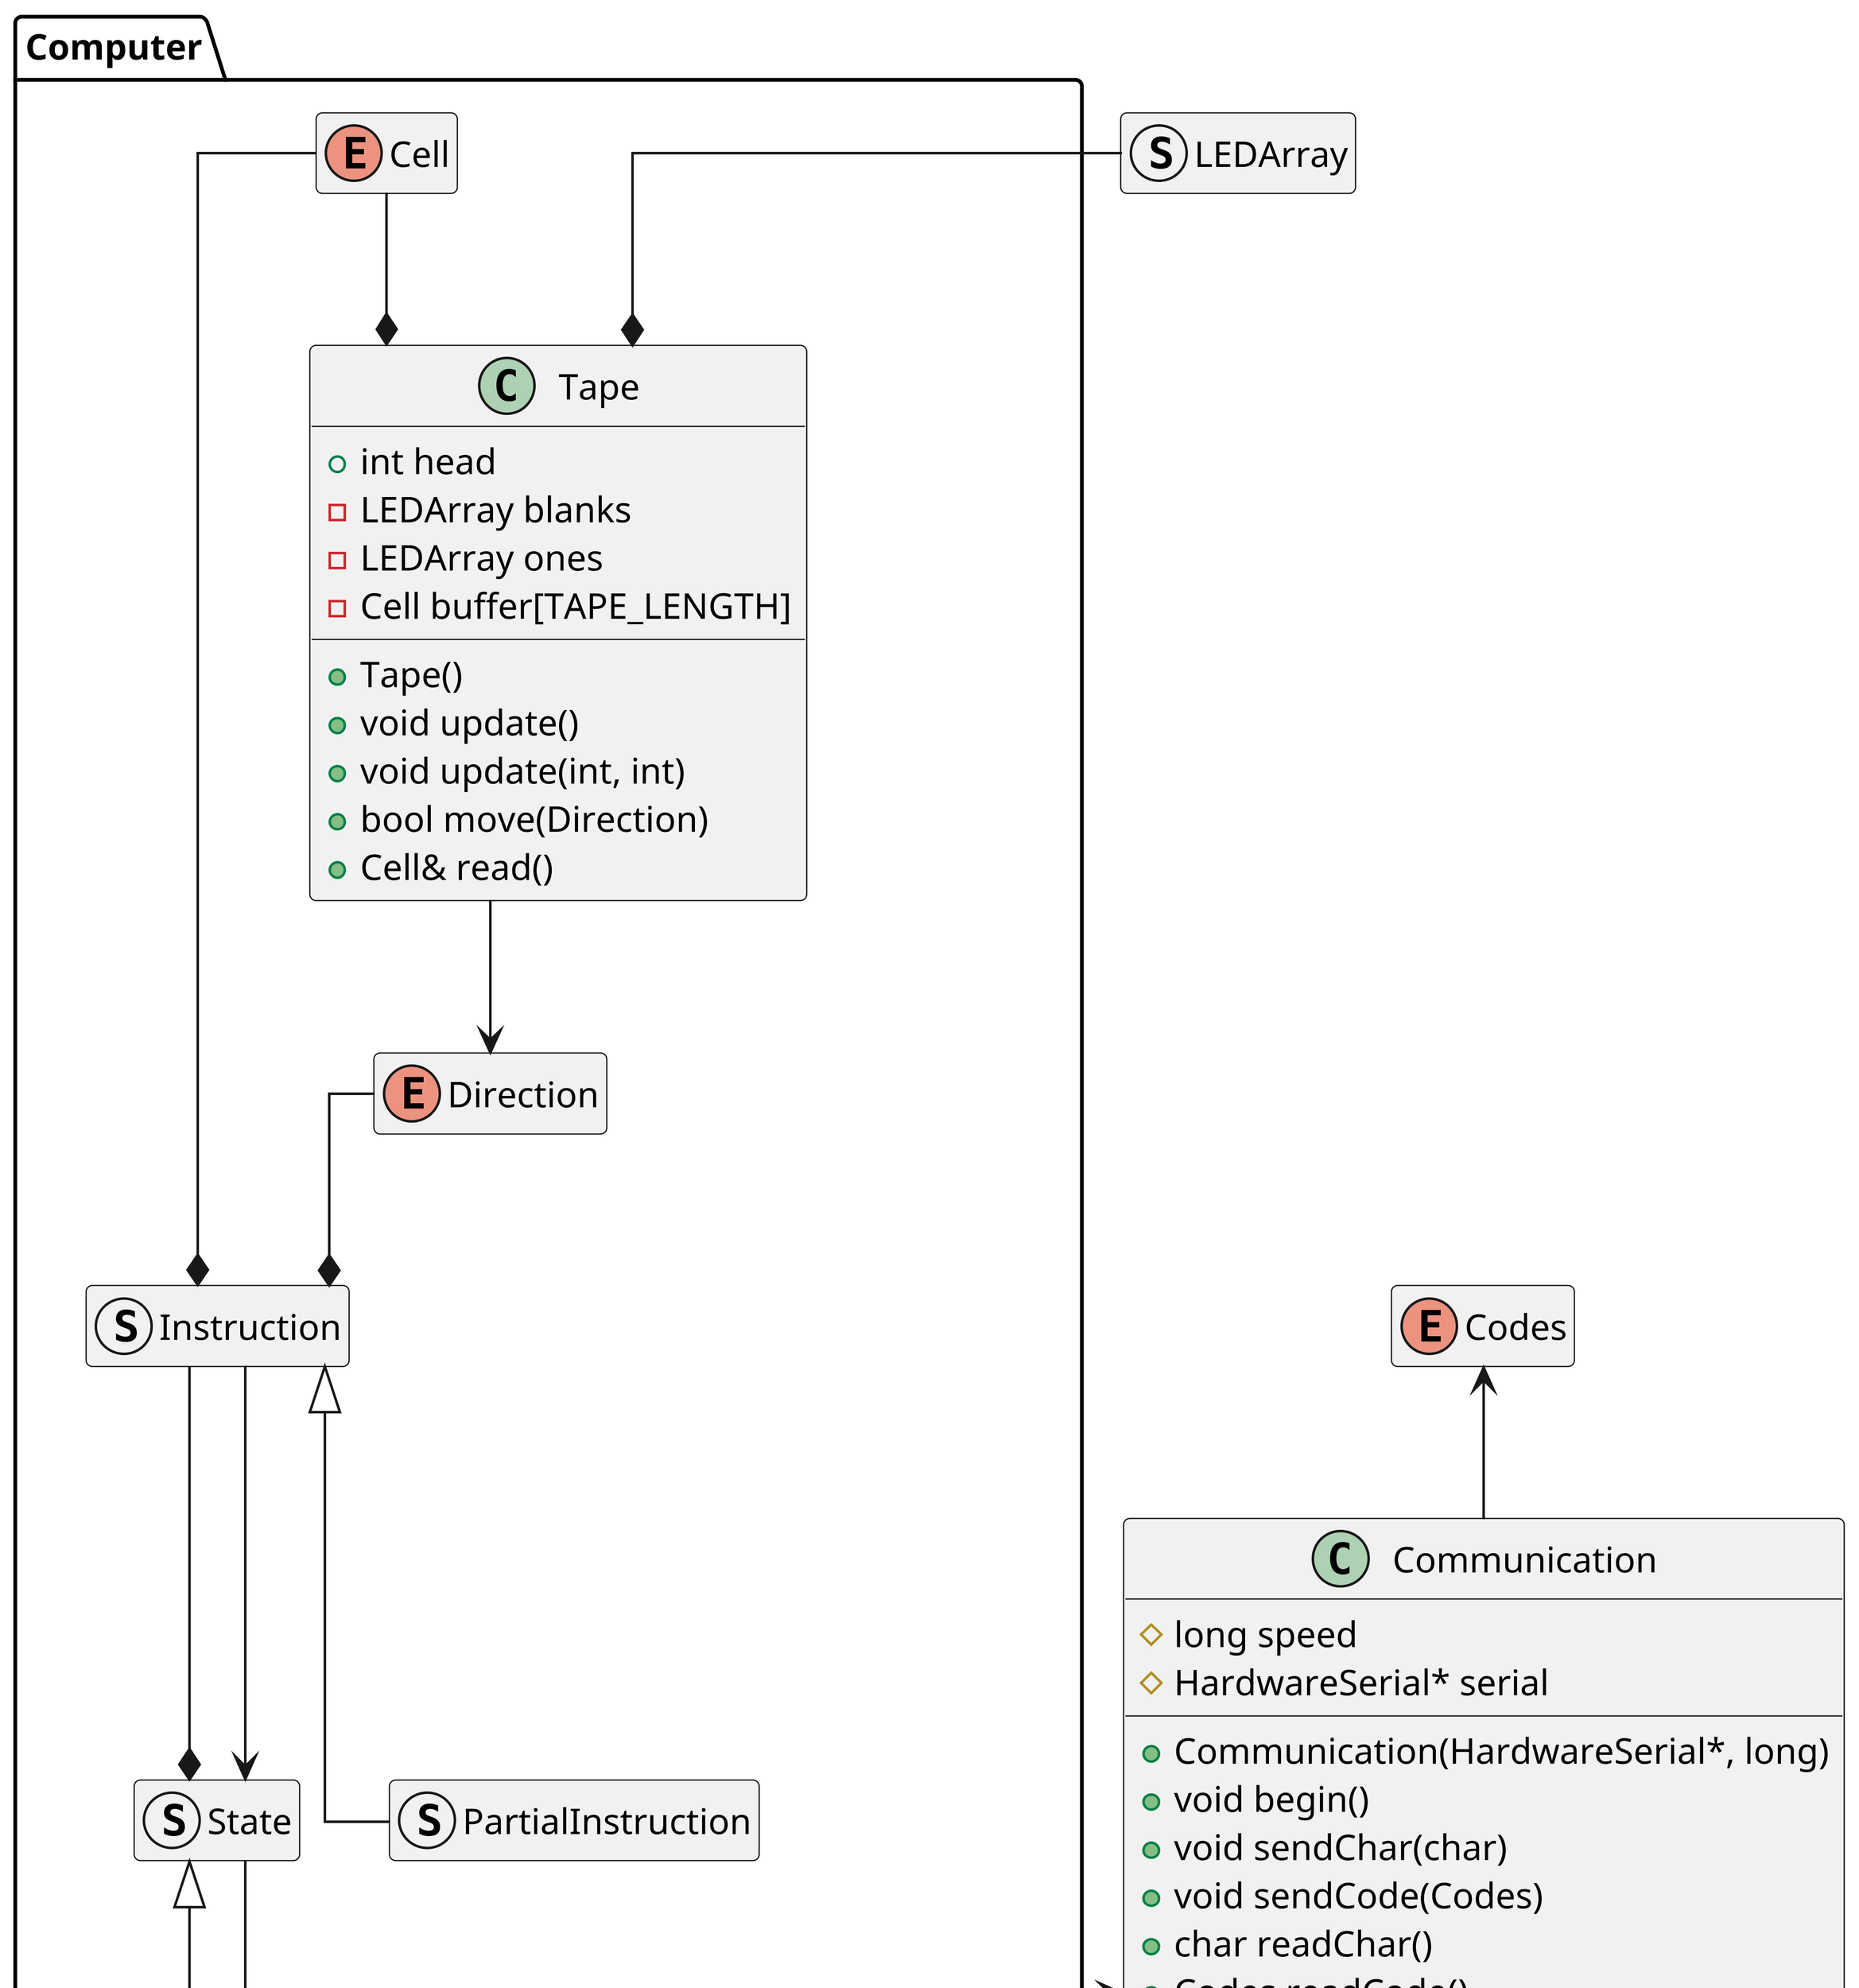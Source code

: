 @startuml
skinparam dpi 500
skinparam linetype ortho

'https://plantuml.com/class-diagram
hide members
set separator ::


class Communication {
	+ Communication(HardwareSerial*, long)
    + void begin()
    + void sendChar(char)
    + void sendCode(Codes)
    + char readChar()
    + Codes readCode()
    + String readString()
    + int received()
    # long speed
    # HardwareSerial* serial

}

enum Codes

struct LEDArray

namespace Computer {
	class Program {
		# State** states
		# int n
		+ Program(State**)
		+ void compute(Communication&)
		+ int encode(bool*, int)
		+ {static} Program decode(bool*, int)
	}

	enum Cell

    enum Direction

	together {
	    struct Instruction

	    struct State

		struct PartialState
    }

    struct PartialInstruction


	class Tape {
		+ Tape()
		+ void update()
        + void update(int, int)
        + bool move(Direction)
        + Cell& read()
        + int head
        - LEDArray blanks
        - LEDArray ones
        - Cell buffer[TAPE_LENGTH]

    }

	Instruction <|-- PartialInstruction
	State <|-- PartialState

	Direction --* Instruction
	Cell --* Instruction
	Instruction --* State
	State <-- Instruction
	State --* Program
	Communication <-- Program
	Codes <-- Communication
	Tape --> Direction
	Cell --* Tape
	LEDArray --* Tape

	show Program members
	show Tape members

}

show Communication members

@enduml